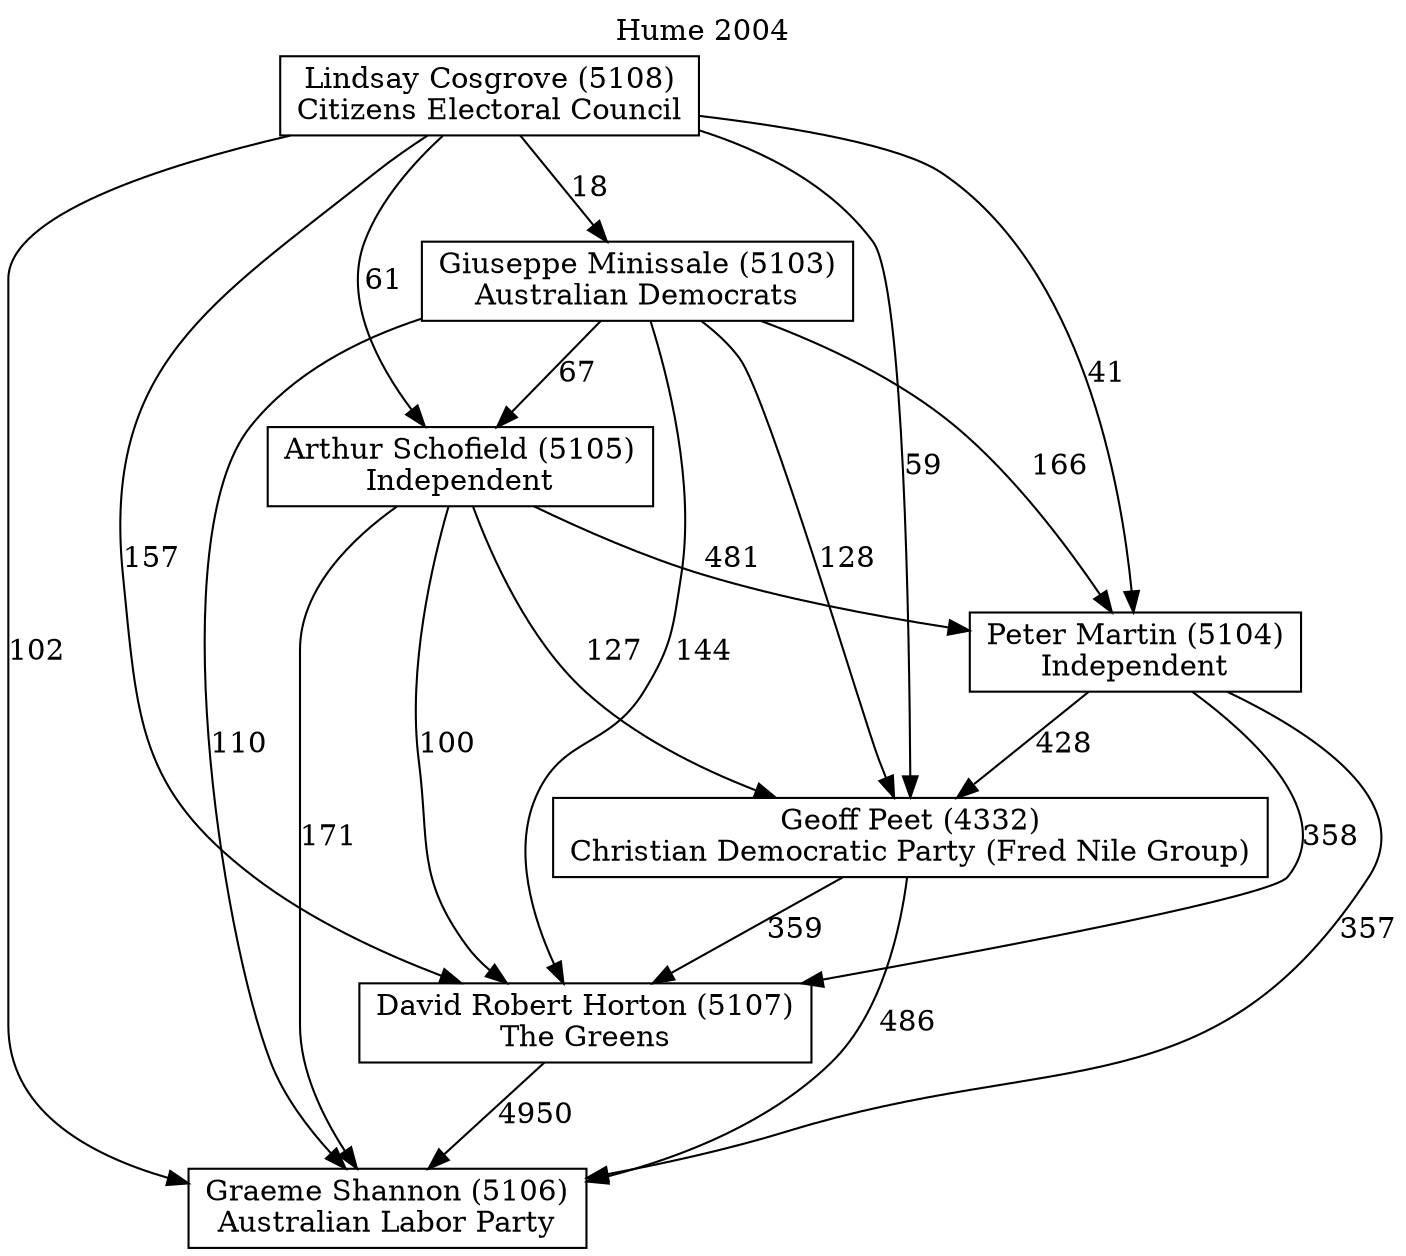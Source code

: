 // House preference flow
digraph "Graeme Shannon (5106)_Hume_2004" {
	graph [label="Hume 2004" labelloc=t mclimit=10]
	node [shape=box]
	"Graeme Shannon (5106)" [label="Graeme Shannon (5106)
Australian Labor Party"]
	"David Robert Horton (5107)" [label="David Robert Horton (5107)
The Greens"]
	"Geoff Peet (4332)" [label="Geoff Peet (4332)
Christian Democratic Party (Fred Nile Group)"]
	"Peter Martin (5104)" [label="Peter Martin (5104)
Independent"]
	"Arthur Schofield (5105)" [label="Arthur Schofield (5105)
Independent"]
	"Giuseppe Minissale (5103)" [label="Giuseppe Minissale (5103)
Australian Democrats"]
	"Lindsay Cosgrove (5108)" [label="Lindsay Cosgrove (5108)
Citizens Electoral Council"]
	"David Robert Horton (5107)" -> "Graeme Shannon (5106)" [label=4950]
	"Geoff Peet (4332)" -> "David Robert Horton (5107)" [label=359]
	"Peter Martin (5104)" -> "Geoff Peet (4332)" [label=428]
	"Arthur Schofield (5105)" -> "Peter Martin (5104)" [label=481]
	"Giuseppe Minissale (5103)" -> "Arthur Schofield (5105)" [label=67]
	"Lindsay Cosgrove (5108)" -> "Giuseppe Minissale (5103)" [label=18]
	"Geoff Peet (4332)" -> "Graeme Shannon (5106)" [label=486]
	"Peter Martin (5104)" -> "Graeme Shannon (5106)" [label=357]
	"Arthur Schofield (5105)" -> "Graeme Shannon (5106)" [label=171]
	"Giuseppe Minissale (5103)" -> "Graeme Shannon (5106)" [label=110]
	"Lindsay Cosgrove (5108)" -> "Graeme Shannon (5106)" [label=102]
	"Lindsay Cosgrove (5108)" -> "Arthur Schofield (5105)" [label=61]
	"Giuseppe Minissale (5103)" -> "Peter Martin (5104)" [label=166]
	"Lindsay Cosgrove (5108)" -> "Peter Martin (5104)" [label=41]
	"Arthur Schofield (5105)" -> "Geoff Peet (4332)" [label=127]
	"Giuseppe Minissale (5103)" -> "Geoff Peet (4332)" [label=128]
	"Lindsay Cosgrove (5108)" -> "Geoff Peet (4332)" [label=59]
	"Peter Martin (5104)" -> "David Robert Horton (5107)" [label=358]
	"Arthur Schofield (5105)" -> "David Robert Horton (5107)" [label=100]
	"Giuseppe Minissale (5103)" -> "David Robert Horton (5107)" [label=144]
	"Lindsay Cosgrove (5108)" -> "David Robert Horton (5107)" [label=157]
}
